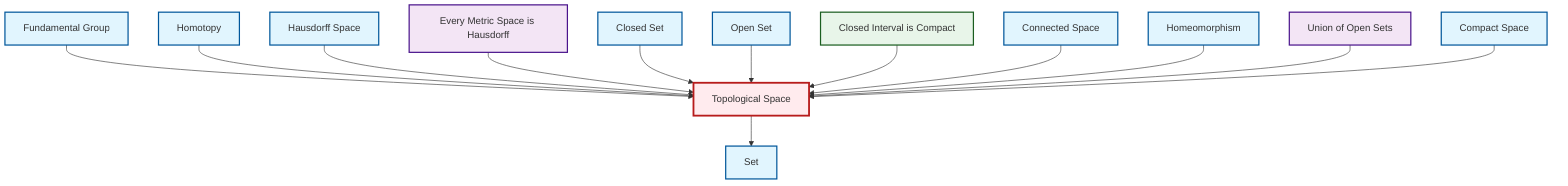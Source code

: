 graph TD
    classDef definition fill:#e1f5fe,stroke:#01579b,stroke-width:2px
    classDef theorem fill:#f3e5f5,stroke:#4a148c,stroke-width:2px
    classDef axiom fill:#fff3e0,stroke:#e65100,stroke-width:2px
    classDef example fill:#e8f5e9,stroke:#1b5e20,stroke-width:2px
    classDef current fill:#ffebee,stroke:#b71c1c,stroke-width:3px
    def-homeomorphism["Homeomorphism"]:::definition
    def-hausdorff["Hausdorff Space"]:::definition
    def-set["Set"]:::definition
    thm-union-open-sets["Union of Open Sets"]:::theorem
    def-compact["Compact Space"]:::definition
    def-topological-space["Topological Space"]:::definition
    def-fundamental-group["Fundamental Group"]:::definition
    def-open-set["Open Set"]:::definition
    def-closed-set["Closed Set"]:::definition
    thm-metric-hausdorff["Every Metric Space is Hausdorff"]:::theorem
    def-homotopy["Homotopy"]:::definition
    ex-closed-interval-compact["Closed Interval is Compact"]:::example
    def-connected["Connected Space"]:::definition
    def-fundamental-group --> def-topological-space
    def-homotopy --> def-topological-space
    def-hausdorff --> def-topological-space
    thm-metric-hausdorff --> def-topological-space
    def-topological-space --> def-set
    def-closed-set --> def-topological-space
    def-open-set --> def-topological-space
    ex-closed-interval-compact --> def-topological-space
    def-connected --> def-topological-space
    def-homeomorphism --> def-topological-space
    thm-union-open-sets --> def-topological-space
    def-compact --> def-topological-space
    class def-topological-space current